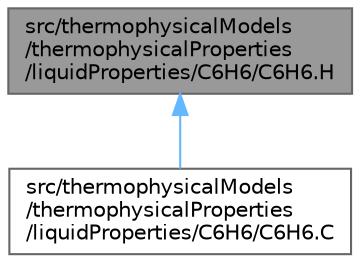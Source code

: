 digraph "src/thermophysicalModels/thermophysicalProperties/liquidProperties/C6H6/C6H6.H"
{
 // LATEX_PDF_SIZE
  bgcolor="transparent";
  edge [fontname=Helvetica,fontsize=10,labelfontname=Helvetica,labelfontsize=10];
  node [fontname=Helvetica,fontsize=10,shape=box,height=0.2,width=0.4];
  Node1 [id="Node000001",label="src/thermophysicalModels\l/thermophysicalProperties\l/liquidProperties/C6H6/C6H6.H",height=0.2,width=0.4,color="gray40", fillcolor="grey60", style="filled", fontcolor="black",tooltip=" "];
  Node1 -> Node2 [id="edge1_Node000001_Node000002",dir="back",color="steelblue1",style="solid",tooltip=" "];
  Node2 [id="Node000002",label="src/thermophysicalModels\l/thermophysicalProperties\l/liquidProperties/C6H6/C6H6.C",height=0.2,width=0.4,color="grey40", fillcolor="white", style="filled",URL="$C6H6_8C.html",tooltip=" "];
}
